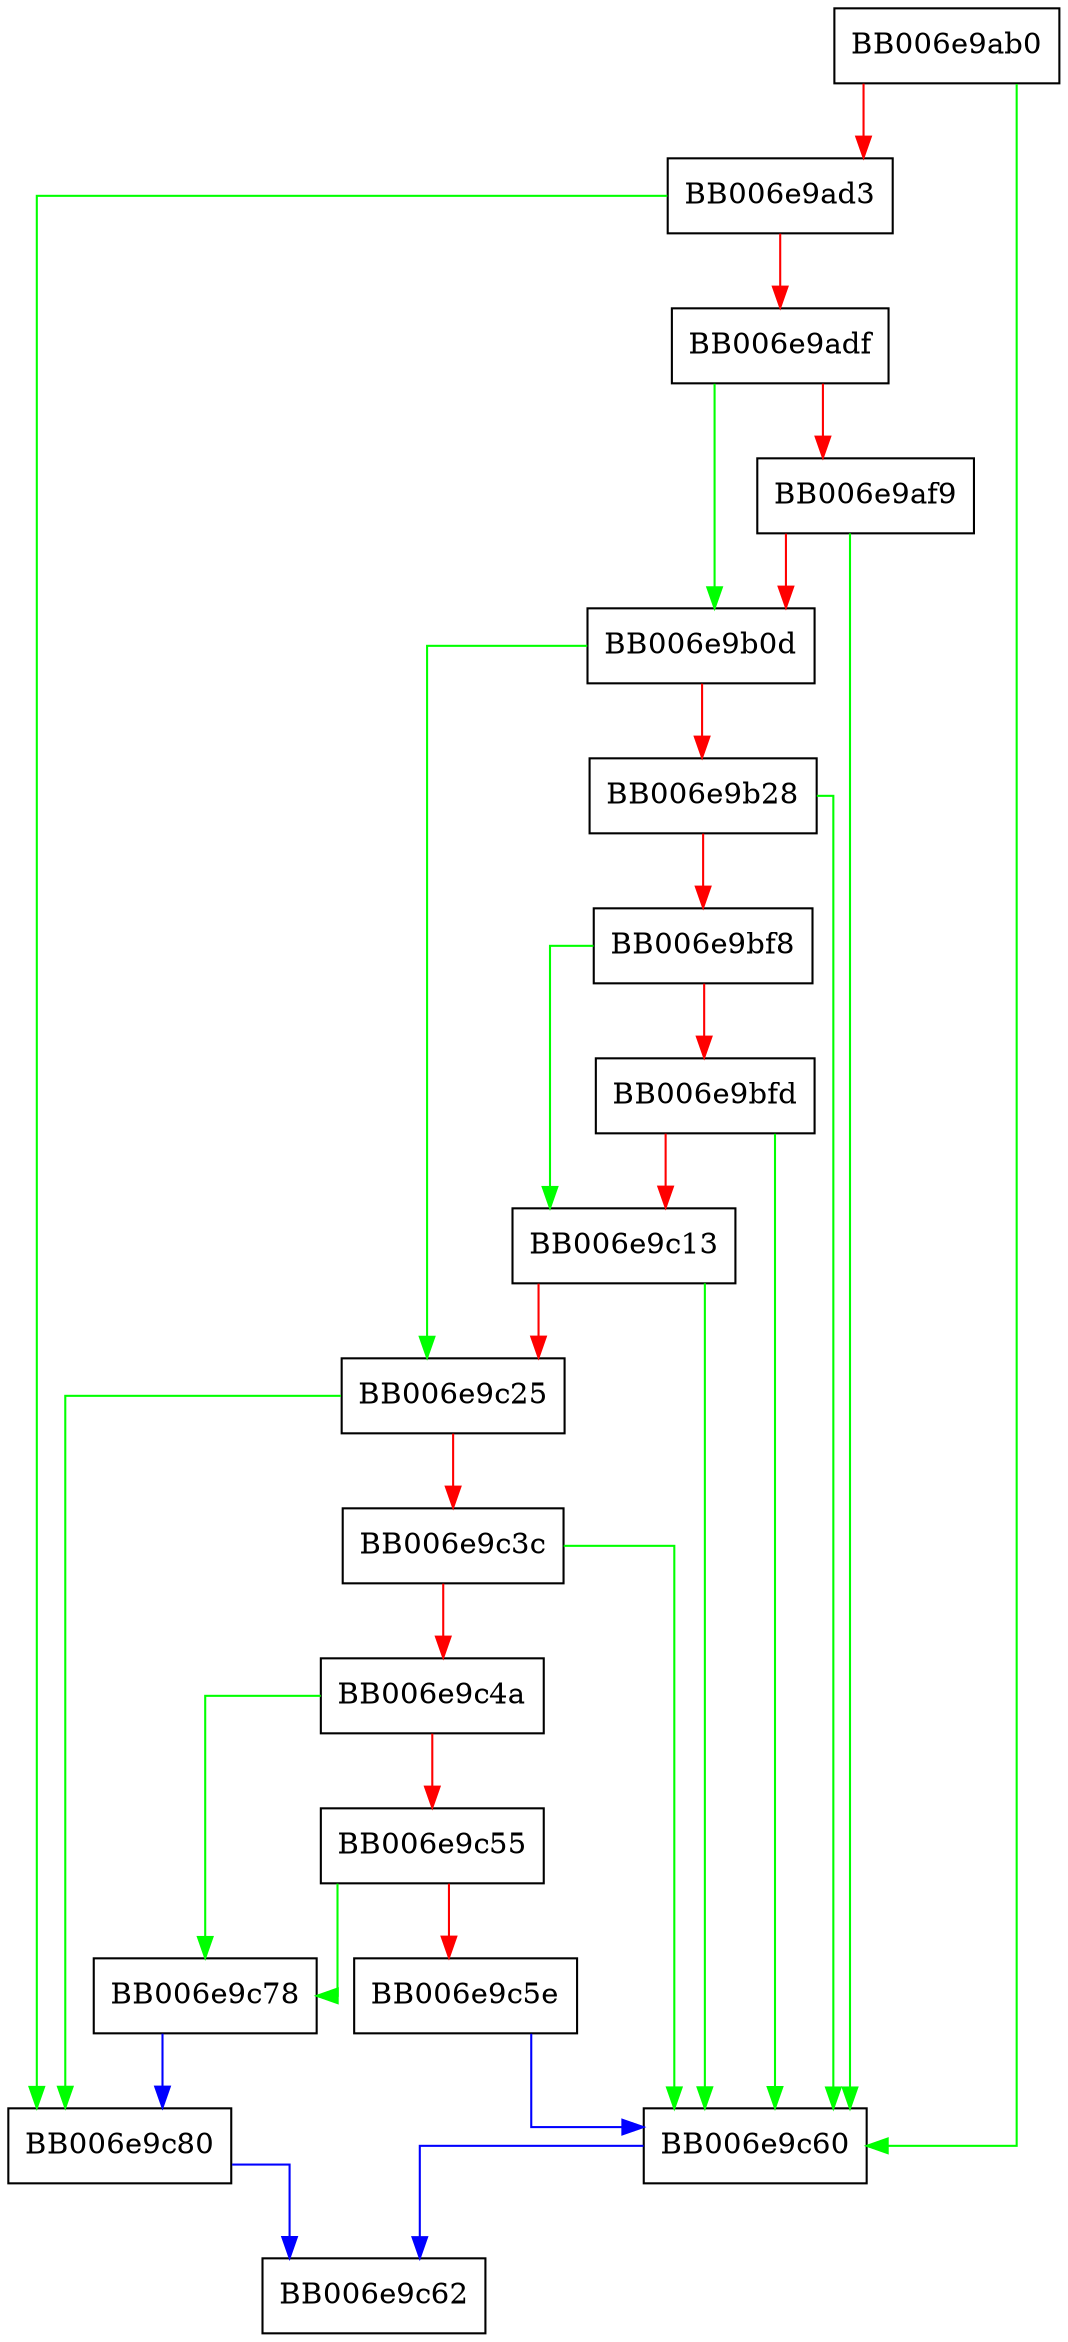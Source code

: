 digraph ecdsa_set_ctx_params {
  node [shape="box"];
  graph [splines=ortho];
  BB006e9ab0 -> BB006e9c60 [color="green"];
  BB006e9ab0 -> BB006e9ad3 [color="red"];
  BB006e9ad3 -> BB006e9c80 [color="green"];
  BB006e9ad3 -> BB006e9adf [color="red"];
  BB006e9adf -> BB006e9b0d [color="green"];
  BB006e9adf -> BB006e9af9 [color="red"];
  BB006e9af9 -> BB006e9c60 [color="green"];
  BB006e9af9 -> BB006e9b0d [color="red"];
  BB006e9b0d -> BB006e9c25 [color="green"];
  BB006e9b0d -> BB006e9b28 [color="red"];
  BB006e9b28 -> BB006e9c60 [color="green"];
  BB006e9b28 -> BB006e9bf8 [color="red"];
  BB006e9bf8 -> BB006e9c13 [color="green"];
  BB006e9bf8 -> BB006e9bfd [color="red"];
  BB006e9bfd -> BB006e9c60 [color="green"];
  BB006e9bfd -> BB006e9c13 [color="red"];
  BB006e9c13 -> BB006e9c60 [color="green"];
  BB006e9c13 -> BB006e9c25 [color="red"];
  BB006e9c25 -> BB006e9c80 [color="green"];
  BB006e9c25 -> BB006e9c3c [color="red"];
  BB006e9c3c -> BB006e9c60 [color="green"];
  BB006e9c3c -> BB006e9c4a [color="red"];
  BB006e9c4a -> BB006e9c78 [color="green"];
  BB006e9c4a -> BB006e9c55 [color="red"];
  BB006e9c55 -> BB006e9c78 [color="green"];
  BB006e9c55 -> BB006e9c5e [color="red"];
  BB006e9c5e -> BB006e9c60 [color="blue"];
  BB006e9c60 -> BB006e9c62 [color="blue"];
  BB006e9c78 -> BB006e9c80 [color="blue"];
  BB006e9c80 -> BB006e9c62 [color="blue"];
}